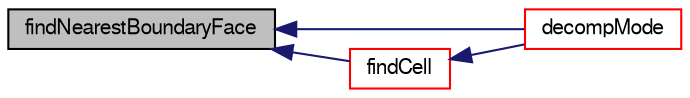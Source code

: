 digraph "findNearestBoundaryFace"
{
  bgcolor="transparent";
  edge [fontname="FreeSans",fontsize="10",labelfontname="FreeSans",labelfontsize="10"];
  node [fontname="FreeSans",fontsize="10",shape=record];
  rankdir="LR";
  Node781 [label="findNearestBoundaryFace",height=0.2,width=0.4,color="black", fillcolor="grey75", style="filled", fontcolor="black"];
  Node781 -> Node782 [dir="back",color="midnightblue",fontsize="10",style="solid",fontname="FreeSans"];
  Node782 [label="decompMode",height=0.2,width=0.4,color="red",URL="$a25118.html#a81849321d2821758f316e3f18dce129b"];
  Node781 -> Node784 [dir="back",color="midnightblue",fontsize="10",style="solid",fontname="FreeSans"];
  Node784 [label="findCell",height=0.2,width=0.4,color="red",URL="$a25118.html#a9783cdd4d986e1f0571d096acac89d57",tooltip="Find cell containing location. "];
  Node784 -> Node782 [dir="back",color="midnightblue",fontsize="10",style="solid",fontname="FreeSans"];
}
